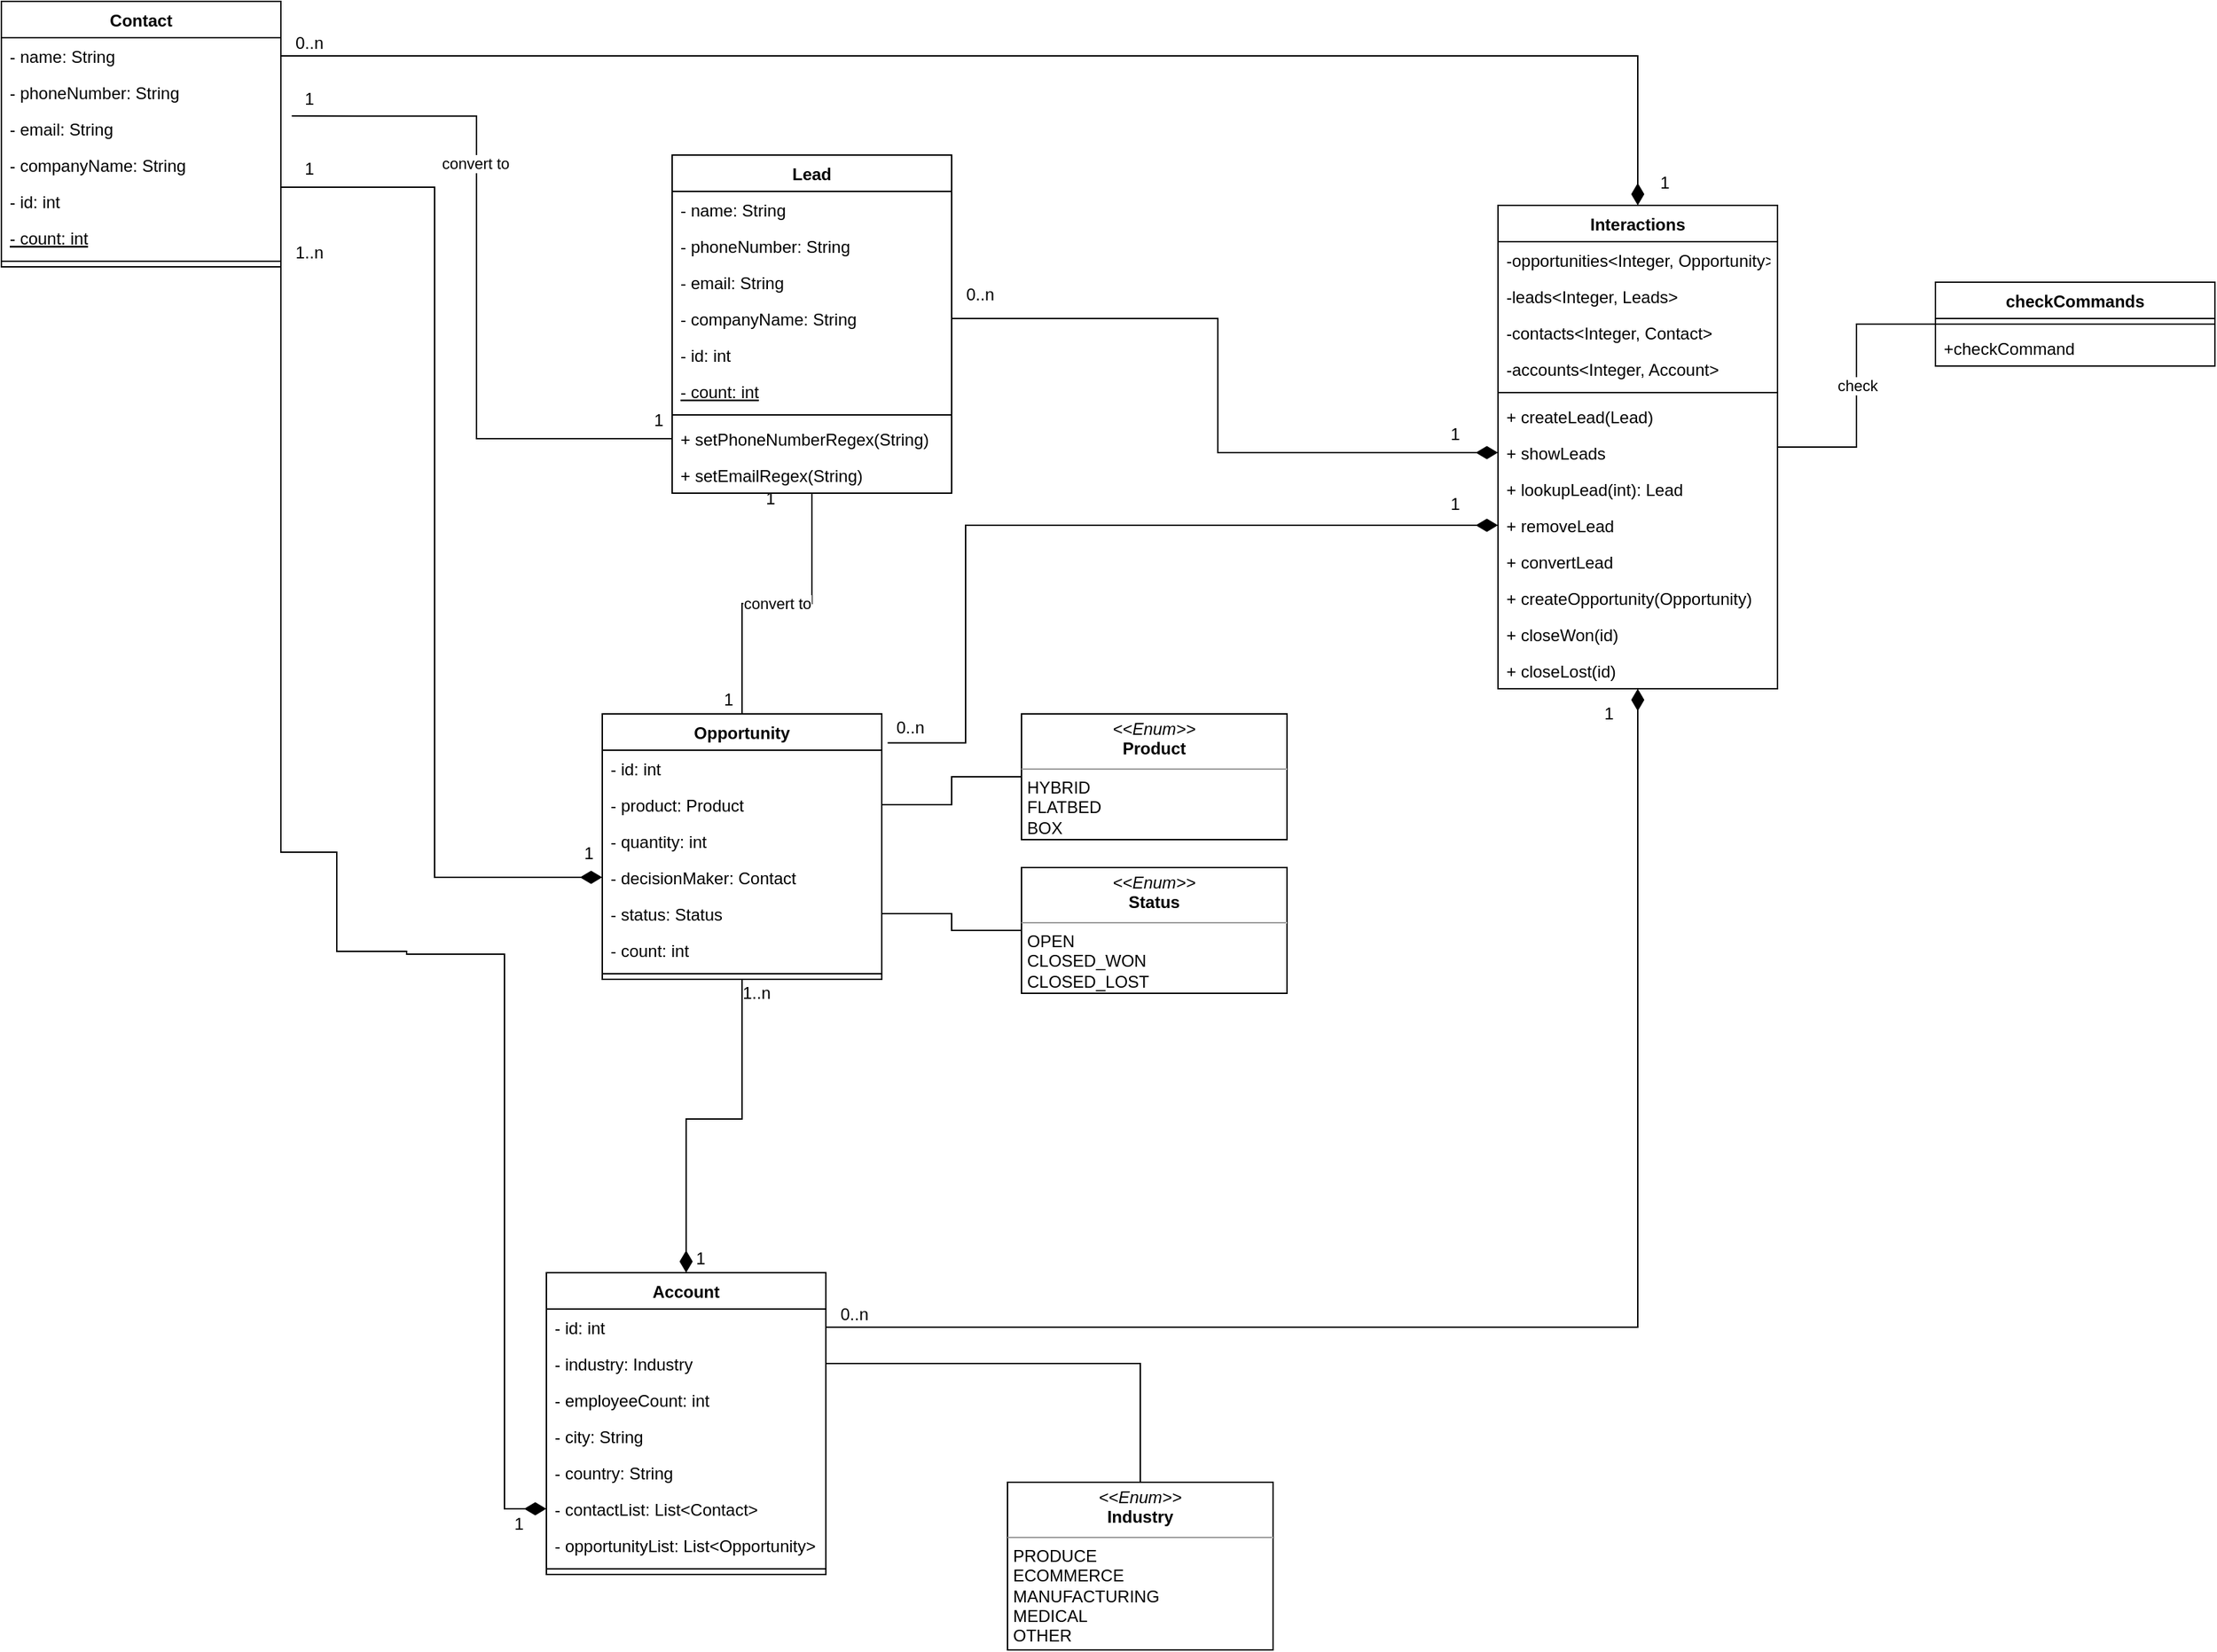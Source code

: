<mxfile version="14.9.0" type="device" pages="2"><diagram id="C5RBs43oDa-KdzZeNtuy" name="Class Diagram"><mxGraphModel dx="1497" dy="1884" grid="1" gridSize="10" guides="1" tooltips="1" connect="1" arrows="1" fold="1" page="1" pageScale="1" pageWidth="827" pageHeight="1169" math="0" shadow="0"><root><mxCell id="WIyWlLk6GJQsqaUBKTNV-0"/><mxCell id="WIyWlLk6GJQsqaUBKTNV-1" parent="WIyWlLk6GJQsqaUBKTNV-0"/><mxCell id="FZarOF-av_VS-iPP5A5U-106" style="edgeStyle=orthogonalEdgeStyle;rounded=0;orthogonalLoop=1;jettySize=auto;html=1;entryX=1.039;entryY=0.156;entryDx=0;entryDy=0;entryPerimeter=0;startArrow=none;startFill=0;endArrow=none;endFill=0;startSize=13;endSize=13;exitX=0;exitY=0.5;exitDx=0;exitDy=0;" parent="WIyWlLk6GJQsqaUBKTNV-1" source="FZarOF-av_VS-iPP5A5U-3" target="FZarOF-av_VS-iPP5A5U-95" edge="1"><mxGeometry relative="1" as="geometry"/></mxCell><mxCell id="FZarOF-av_VS-iPP5A5U-107" value="convert to" style="edgeLabel;html=1;align=center;verticalAlign=middle;resizable=0;points=[];" parent="FZarOF-av_VS-iPP5A5U-106" vertex="1" connectable="0"><mxGeometry x="0.339" y="1" relative="1" as="geometry"><mxPoint as="offset"/></mxGeometry></mxCell><mxCell id="FZarOF-av_VS-iPP5A5U-110" value="convert to" style="edgeStyle=orthogonalEdgeStyle;rounded=0;orthogonalLoop=1;jettySize=auto;html=1;startArrow=none;startFill=0;endArrow=none;endFill=0;startSize=13;endSize=13;" parent="WIyWlLk6GJQsqaUBKTNV-1" source="FZarOF-av_VS-iPP5A5U-0" target="FZarOF-av_VS-iPP5A5U-18" edge="1"><mxGeometry relative="1" as="geometry"/></mxCell><mxCell id="FZarOF-av_VS-iPP5A5U-0" value="Lead" style="swimlane;fontStyle=1;align=center;verticalAlign=top;childLayout=stackLayout;horizontal=1;startSize=26;horizontalStack=0;resizeParent=1;resizeParentMax=0;resizeLast=0;collapsible=1;marginBottom=0;" parent="WIyWlLk6GJQsqaUBKTNV-1" vertex="1"><mxGeometry x="550" y="-310" width="200" height="242" as="geometry"/></mxCell><mxCell id="FZarOF-av_VS-iPP5A5U-1" value="- name: String" style="text;strokeColor=none;fillColor=none;align=left;verticalAlign=top;spacingLeft=4;spacingRight=4;overflow=hidden;rotatable=0;points=[[0,0.5],[1,0.5]];portConstraint=eastwest;" parent="FZarOF-av_VS-iPP5A5U-0" vertex="1"><mxGeometry y="26" width="200" height="26" as="geometry"/></mxCell><mxCell id="FZarOF-av_VS-iPP5A5U-5" value="- phoneNumber: String" style="text;strokeColor=none;fillColor=none;align=left;verticalAlign=top;spacingLeft=4;spacingRight=4;overflow=hidden;rotatable=0;points=[[0,0.5],[1,0.5]];portConstraint=eastwest;" parent="FZarOF-av_VS-iPP5A5U-0" vertex="1"><mxGeometry y="52" width="200" height="26" as="geometry"/></mxCell><mxCell id="FZarOF-av_VS-iPP5A5U-6" value="- email: String" style="text;strokeColor=none;fillColor=none;align=left;verticalAlign=top;spacingLeft=4;spacingRight=4;overflow=hidden;rotatable=0;points=[[0,0.5],[1,0.5]];portConstraint=eastwest;" parent="FZarOF-av_VS-iPP5A5U-0" vertex="1"><mxGeometry y="78" width="200" height="26" as="geometry"/></mxCell><mxCell id="FZarOF-av_VS-iPP5A5U-10" value="- companyName: String" style="text;strokeColor=none;fillColor=none;align=left;verticalAlign=top;spacingLeft=4;spacingRight=4;overflow=hidden;rotatable=0;points=[[0,0.5],[1,0.5]];portConstraint=eastwest;" parent="FZarOF-av_VS-iPP5A5U-0" vertex="1"><mxGeometry y="104" width="200" height="26" as="geometry"/></mxCell><mxCell id="FZarOF-av_VS-iPP5A5U-14" value="- id: int" style="text;strokeColor=none;fillColor=none;align=left;verticalAlign=top;spacingLeft=4;spacingRight=4;overflow=hidden;rotatable=0;points=[[0,0.5],[1,0.5]];portConstraint=eastwest;" parent="FZarOF-av_VS-iPP5A5U-0" vertex="1"><mxGeometry y="130" width="200" height="26" as="geometry"/></mxCell><mxCell id="FZarOF-av_VS-iPP5A5U-16" value="- count: int" style="text;strokeColor=none;fillColor=none;align=left;verticalAlign=top;spacingLeft=4;spacingRight=4;overflow=hidden;rotatable=0;points=[[0,0.5],[1,0.5]];portConstraint=eastwest;fontStyle=4" parent="FZarOF-av_VS-iPP5A5U-0" vertex="1"><mxGeometry y="156" width="200" height="26" as="geometry"/></mxCell><mxCell id="FZarOF-av_VS-iPP5A5U-2" value="" style="line;strokeWidth=1;fillColor=none;align=left;verticalAlign=middle;spacingTop=-1;spacingLeft=3;spacingRight=3;rotatable=0;labelPosition=right;points=[];portConstraint=eastwest;" parent="FZarOF-av_VS-iPP5A5U-0" vertex="1"><mxGeometry y="182" width="200" height="8" as="geometry"/></mxCell><mxCell id="FZarOF-av_VS-iPP5A5U-3" value="+ setPhoneNumberRegex(String)" style="text;strokeColor=none;fillColor=none;align=left;verticalAlign=top;spacingLeft=4;spacingRight=4;overflow=hidden;rotatable=0;points=[[0,0.5],[1,0.5]];portConstraint=eastwest;" parent="FZarOF-av_VS-iPP5A5U-0" vertex="1"><mxGeometry y="190" width="200" height="26" as="geometry"/></mxCell><mxCell id="FZarOF-av_VS-iPP5A5U-9" value="+ setEmailRegex(String)" style="text;strokeColor=none;fillColor=none;align=left;verticalAlign=top;spacingLeft=4;spacingRight=4;overflow=hidden;rotatable=0;points=[[0,0.5],[1,0.5]];portConstraint=eastwest;" parent="FZarOF-av_VS-iPP5A5U-0" vertex="1"><mxGeometry y="216" width="200" height="26" as="geometry"/></mxCell><mxCell id="FZarOF-av_VS-iPP5A5U-71" style="edgeStyle=orthogonalEdgeStyle;rounded=0;orthogonalLoop=1;jettySize=auto;html=1;endArrow=diamondThin;endFill=1;endSize=13;startArrow=none;startFill=0;startSize=13;" parent="WIyWlLk6GJQsqaUBKTNV-1" source="FZarOF-av_VS-iPP5A5U-18" target="FZarOF-av_VS-iPP5A5U-56" edge="1"><mxGeometry relative="1" as="geometry"/></mxCell><mxCell id="FZarOF-av_VS-iPP5A5U-18" value="Opportunity" style="swimlane;fontStyle=1;align=center;verticalAlign=top;childLayout=stackLayout;horizontal=1;startSize=26;horizontalStack=0;resizeParent=1;resizeParentMax=0;resizeLast=0;collapsible=1;marginBottom=0;" parent="WIyWlLk6GJQsqaUBKTNV-1" vertex="1"><mxGeometry x="500" y="90" width="200" height="190" as="geometry"/></mxCell><mxCell id="FZarOF-av_VS-iPP5A5U-23" value="- id: int" style="text;strokeColor=none;fillColor=none;align=left;verticalAlign=top;spacingLeft=4;spacingRight=4;overflow=hidden;rotatable=0;points=[[0,0.5],[1,0.5]];portConstraint=eastwest;" parent="FZarOF-av_VS-iPP5A5U-18" vertex="1"><mxGeometry y="26" width="200" height="26" as="geometry"/></mxCell><mxCell id="FZarOF-av_VS-iPP5A5U-20" value="- product: Product" style="text;strokeColor=none;fillColor=none;align=left;verticalAlign=top;spacingLeft=4;spacingRight=4;overflow=hidden;rotatable=0;points=[[0,0.5],[1,0.5]];portConstraint=eastwest;" parent="FZarOF-av_VS-iPP5A5U-18" vertex="1"><mxGeometry y="52" width="200" height="26" as="geometry"/></mxCell><mxCell id="FZarOF-av_VS-iPP5A5U-21" value="- quantity: int" style="text;strokeColor=none;fillColor=none;align=left;verticalAlign=top;spacingLeft=4;spacingRight=4;overflow=hidden;rotatable=0;points=[[0,0.5],[1,0.5]];portConstraint=eastwest;" parent="FZarOF-av_VS-iPP5A5U-18" vertex="1"><mxGeometry y="78" width="200" height="26" as="geometry"/></mxCell><mxCell id="FZarOF-av_VS-iPP5A5U-19" value="- decisionMaker: Contact" style="text;strokeColor=none;fillColor=none;align=left;verticalAlign=top;spacingLeft=4;spacingRight=4;overflow=hidden;rotatable=0;points=[[0,0.5],[1,0.5]];portConstraint=eastwest;" parent="FZarOF-av_VS-iPP5A5U-18" vertex="1"><mxGeometry y="104" width="200" height="26" as="geometry"/></mxCell><mxCell id="FZarOF-av_VS-iPP5A5U-22" value="- status: Status" style="text;strokeColor=none;fillColor=none;align=left;verticalAlign=top;spacingLeft=4;spacingRight=4;overflow=hidden;rotatable=0;points=[[0,0.5],[1,0.5]];portConstraint=eastwest;" parent="FZarOF-av_VS-iPP5A5U-18" vertex="1"><mxGeometry y="130" width="200" height="26" as="geometry"/></mxCell><mxCell id="FZarOF-av_VS-iPP5A5U-24" value="- count: int" style="text;strokeColor=none;fillColor=none;align=left;verticalAlign=top;spacingLeft=4;spacingRight=4;overflow=hidden;rotatable=0;points=[[0,0.5],[1,0.5]];portConstraint=eastwest;" parent="FZarOF-av_VS-iPP5A5U-18" vertex="1"><mxGeometry y="156" width="200" height="26" as="geometry"/></mxCell><mxCell id="FZarOF-av_VS-iPP5A5U-25" value="" style="line;strokeWidth=1;fillColor=none;align=left;verticalAlign=middle;spacingTop=-1;spacingLeft=3;spacingRight=3;rotatable=0;labelPosition=right;points=[];portConstraint=eastwest;" parent="FZarOF-av_VS-iPP5A5U-18" vertex="1"><mxGeometry y="182" width="200" height="8" as="geometry"/></mxCell><mxCell id="FZarOF-av_VS-iPP5A5U-43" style="edgeStyle=orthogonalEdgeStyle;rounded=0;orthogonalLoop=1;jettySize=auto;html=1;exitX=0;exitY=0.5;exitDx=0;exitDy=0;endArrow=none;endFill=0;" parent="WIyWlLk6GJQsqaUBKTNV-1" source="FZarOF-av_VS-iPP5A5U-42" target="FZarOF-av_VS-iPP5A5U-20" edge="1"><mxGeometry relative="1" as="geometry"/></mxCell><mxCell id="FZarOF-av_VS-iPP5A5U-42" value="&lt;p style=&quot;margin: 0px ; margin-top: 4px ; text-align: center&quot;&gt;&lt;i&gt;&amp;lt;&amp;lt;Enum&amp;gt;&amp;gt;&lt;/i&gt;&lt;br&gt;&lt;b&gt;Product&lt;/b&gt;&lt;/p&gt;&lt;hr size=&quot;1&quot;&gt;&lt;p style=&quot;margin: 0px ; margin-left: 4px&quot;&gt;HYBRID&lt;/p&gt;&lt;p style=&quot;margin: 0px ; margin-left: 4px&quot;&gt;FLATBED&lt;/p&gt;&lt;p style=&quot;margin: 0px ; margin-left: 4px&quot;&gt;BOX&lt;/p&gt;&lt;p style=&quot;margin: 0px ; margin-left: 4px&quot;&gt;&lt;br&gt;&lt;/p&gt;" style="verticalAlign=top;align=left;overflow=fill;fontSize=12;fontFamily=Helvetica;html=1;" parent="WIyWlLk6GJQsqaUBKTNV-1" vertex="1"><mxGeometry x="800" y="90" width="190" height="90" as="geometry"/></mxCell><mxCell id="FZarOF-av_VS-iPP5A5U-45" style="edgeStyle=orthogonalEdgeStyle;rounded=0;orthogonalLoop=1;jettySize=auto;html=1;endArrow=none;endFill=0;" parent="WIyWlLk6GJQsqaUBKTNV-1" source="FZarOF-av_VS-iPP5A5U-44" target="FZarOF-av_VS-iPP5A5U-22" edge="1"><mxGeometry relative="1" as="geometry"/></mxCell><mxCell id="FZarOF-av_VS-iPP5A5U-44" value="&lt;p style=&quot;margin: 0px ; margin-top: 4px ; text-align: center&quot;&gt;&lt;i&gt;&amp;lt;&amp;lt;Enum&amp;gt;&amp;gt;&lt;/i&gt;&lt;br&gt;&lt;b&gt;Status&lt;/b&gt;&lt;/p&gt;&lt;hr size=&quot;1&quot;&gt;&lt;p style=&quot;margin: 0px ; margin-left: 4px&quot;&gt;OPEN&lt;/p&gt;&lt;p style=&quot;margin: 0px ; margin-left: 4px&quot;&gt;CLOSED_WON&lt;/p&gt;&lt;p style=&quot;margin: 0px ; margin-left: 4px&quot;&gt;CLOSED_LOST&lt;/p&gt;&lt;p style=&quot;margin: 0px ; margin-left: 4px&quot;&gt;&lt;br&gt;&lt;/p&gt;" style="verticalAlign=top;align=left;overflow=fill;fontSize=12;fontFamily=Helvetica;html=1;" parent="WIyWlLk6GJQsqaUBKTNV-1" vertex="1"><mxGeometry x="800" y="200" width="190" height="90" as="geometry"/></mxCell><mxCell id="FZarOF-av_VS-iPP5A5U-56" value="Account" style="swimlane;fontStyle=1;align=center;verticalAlign=top;childLayout=stackLayout;horizontal=1;startSize=26;horizontalStack=0;resizeParent=1;resizeParentMax=0;resizeLast=0;collapsible=1;marginBottom=0;" parent="WIyWlLk6GJQsqaUBKTNV-1" vertex="1"><mxGeometry x="460" y="490" width="200" height="216" as="geometry"/></mxCell><mxCell id="FZarOF-av_VS-iPP5A5U-57" value="- id: int" style="text;strokeColor=none;fillColor=none;align=left;verticalAlign=top;spacingLeft=4;spacingRight=4;overflow=hidden;rotatable=0;points=[[0,0.5],[1,0.5]];portConstraint=eastwest;" parent="FZarOF-av_VS-iPP5A5U-56" vertex="1"><mxGeometry y="26" width="200" height="26" as="geometry"/></mxCell><mxCell id="FZarOF-av_VS-iPP5A5U-58" value="- industry: Industry" style="text;strokeColor=none;fillColor=none;align=left;verticalAlign=top;spacingLeft=4;spacingRight=4;overflow=hidden;rotatable=0;points=[[0,0.5],[1,0.5]];portConstraint=eastwest;" parent="FZarOF-av_VS-iPP5A5U-56" vertex="1"><mxGeometry y="52" width="200" height="26" as="geometry"/></mxCell><mxCell id="FZarOF-av_VS-iPP5A5U-59" value="- employeeCount: int" style="text;strokeColor=none;fillColor=none;align=left;verticalAlign=top;spacingLeft=4;spacingRight=4;overflow=hidden;rotatable=0;points=[[0,0.5],[1,0.5]];portConstraint=eastwest;" parent="FZarOF-av_VS-iPP5A5U-56" vertex="1"><mxGeometry y="78" width="200" height="26" as="geometry"/></mxCell><mxCell id="FZarOF-av_VS-iPP5A5U-60" value="- city: String" style="text;strokeColor=none;fillColor=none;align=left;verticalAlign=top;spacingLeft=4;spacingRight=4;overflow=hidden;rotatable=0;points=[[0,0.5],[1,0.5]];portConstraint=eastwest;" parent="FZarOF-av_VS-iPP5A5U-56" vertex="1"><mxGeometry y="104" width="200" height="26" as="geometry"/></mxCell><mxCell id="FZarOF-av_VS-iPP5A5U-61" value="- country: String" style="text;strokeColor=none;fillColor=none;align=left;verticalAlign=top;spacingLeft=4;spacingRight=4;overflow=hidden;rotatable=0;points=[[0,0.5],[1,0.5]];portConstraint=eastwest;" parent="FZarOF-av_VS-iPP5A5U-56" vertex="1"><mxGeometry y="130" width="200" height="26" as="geometry"/></mxCell><mxCell id="FZarOF-av_VS-iPP5A5U-62" value="- contactList: List&lt;Contact&gt;" style="text;strokeColor=none;fillColor=none;align=left;verticalAlign=top;spacingLeft=4;spacingRight=4;overflow=hidden;rotatable=0;points=[[0,0.5],[1,0.5]];portConstraint=eastwest;" parent="FZarOF-av_VS-iPP5A5U-56" vertex="1"><mxGeometry y="156" width="200" height="26" as="geometry"/></mxCell><mxCell id="FZarOF-av_VS-iPP5A5U-68" value="- opportunityList: List&lt;Opportunity&gt;" style="text;strokeColor=none;fillColor=none;align=left;verticalAlign=top;spacingLeft=4;spacingRight=4;overflow=hidden;rotatable=0;points=[[0,0.5],[1,0.5]];portConstraint=eastwest;" parent="FZarOF-av_VS-iPP5A5U-56" vertex="1"><mxGeometry y="182" width="200" height="26" as="geometry"/></mxCell><mxCell id="FZarOF-av_VS-iPP5A5U-63" value="" style="line;strokeWidth=1;fillColor=none;align=left;verticalAlign=middle;spacingTop=-1;spacingLeft=3;spacingRight=3;rotatable=0;labelPosition=right;points=[];portConstraint=eastwest;" parent="FZarOF-av_VS-iPP5A5U-56" vertex="1"><mxGeometry y="208" width="200" height="8" as="geometry"/></mxCell><mxCell id="FZarOF-av_VS-iPP5A5U-67" style="edgeStyle=orthogonalEdgeStyle;rounded=0;orthogonalLoop=1;jettySize=auto;html=1;endArrow=none;endFill=0;" parent="WIyWlLk6GJQsqaUBKTNV-1" source="FZarOF-av_VS-iPP5A5U-66" target="FZarOF-av_VS-iPP5A5U-58" edge="1"><mxGeometry relative="1" as="geometry"/></mxCell><mxCell id="FZarOF-av_VS-iPP5A5U-66" value="&lt;p style=&quot;margin: 0px ; margin-top: 4px ; text-align: center&quot;&gt;&lt;i&gt;&amp;lt;&amp;lt;Enum&amp;gt;&amp;gt;&lt;/i&gt;&lt;br&gt;&lt;b&gt;Industry&lt;/b&gt;&lt;/p&gt;&lt;hr size=&quot;1&quot;&gt;&lt;p style=&quot;margin: 0px ; margin-left: 4px&quot;&gt;PRODUCE&lt;/p&gt;&lt;p style=&quot;margin: 0px ; margin-left: 4px&quot;&gt;ECOMMERCE&lt;/p&gt;&lt;p style=&quot;margin: 0px ; margin-left: 4px&quot;&gt;MANUFACTURING&lt;/p&gt;&lt;p style=&quot;margin: 0px ; margin-left: 4px&quot;&gt;MEDICAL&lt;/p&gt;&lt;p style=&quot;margin: 0px ; margin-left: 4px&quot;&gt;OTHER&lt;/p&gt;&lt;p style=&quot;margin: 0px ; margin-left: 4px&quot;&gt;&lt;br&gt;&lt;/p&gt;" style="verticalAlign=top;align=left;overflow=fill;fontSize=12;fontFamily=Helvetica;html=1;" parent="WIyWlLk6GJQsqaUBKTNV-1" vertex="1"><mxGeometry x="790" y="640" width="190" height="120" as="geometry"/></mxCell><mxCell id="FZarOF-av_VS-iPP5A5U-72" value="1..n" style="text;html=1;align=center;verticalAlign=middle;resizable=0;points=[];autosize=1;strokeColor=none;" parent="WIyWlLk6GJQsqaUBKTNV-1" vertex="1"><mxGeometry x="590" y="280" width="40" height="20" as="geometry"/></mxCell><mxCell id="FZarOF-av_VS-iPP5A5U-73" value="1" style="text;html=1;align=center;verticalAlign=middle;resizable=0;points=[];autosize=1;strokeColor=none;" parent="WIyWlLk6GJQsqaUBKTNV-1" vertex="1"><mxGeometry x="560" y="470" width="20" height="20" as="geometry"/></mxCell><mxCell id="FZarOF-av_VS-iPP5A5U-77" style="edgeStyle=orthogonalEdgeStyle;rounded=0;orthogonalLoop=1;jettySize=auto;html=1;entryX=1;entryY=0.115;entryDx=0;entryDy=0;entryPerimeter=0;startArrow=diamondThin;startFill=1;endArrow=none;endFill=0;startSize=13;endSize=13;" parent="WIyWlLk6GJQsqaUBKTNV-1" source="FZarOF-av_VS-iPP5A5U-19" target="FZarOF-av_VS-iPP5A5U-97" edge="1"><mxGeometry relative="1" as="geometry"><mxPoint x="342" y="-23.008" as="targetPoint"/></mxGeometry></mxCell><mxCell id="FZarOF-av_VS-iPP5A5U-78" value="1" style="text;html=1;align=center;verticalAlign=middle;resizable=0;points=[];autosize=1;strokeColor=none;" parent="WIyWlLk6GJQsqaUBKTNV-1" vertex="1"><mxGeometry x="280" y="-310" width="20" height="20" as="geometry"/></mxCell><mxCell id="FZarOF-av_VS-iPP5A5U-79" value="1" style="text;html=1;align=center;verticalAlign=middle;resizable=0;points=[];autosize=1;strokeColor=none;" parent="WIyWlLk6GJQsqaUBKTNV-1" vertex="1"><mxGeometry x="480" y="180" width="20" height="20" as="geometry"/></mxCell><mxCell id="FZarOF-av_VS-iPP5A5U-80" style="edgeStyle=orthogonalEdgeStyle;rounded=0;orthogonalLoop=1;jettySize=auto;html=1;entryX=1;entryY=0.5;entryDx=0;entryDy=0;startArrow=diamondThin;startFill=1;endArrow=none;endFill=0;startSize=13;endSize=13;" parent="WIyWlLk6GJQsqaUBKTNV-1" source="FZarOF-av_VS-iPP5A5U-62" target="FZarOF-av_VS-iPP5A5U-98" edge="1"><mxGeometry relative="1" as="geometry"><mxPoint x="340" y="11" as="targetPoint"/><Array as="points"><mxPoint x="430" y="659"/><mxPoint x="430" y="262"/><mxPoint x="360" y="262"/><mxPoint x="360" y="260"/><mxPoint x="310" y="260"/><mxPoint x="310" y="189"/></Array></mxGeometry></mxCell><mxCell id="FZarOF-av_VS-iPP5A5U-81" value="1..n" style="text;html=1;align=center;verticalAlign=middle;resizable=0;points=[];autosize=1;strokeColor=none;" parent="WIyWlLk6GJQsqaUBKTNV-1" vertex="1"><mxGeometry x="270" y="-250" width="40" height="20" as="geometry"/></mxCell><mxCell id="FZarOF-av_VS-iPP5A5U-82" value="1" style="text;html=1;align=center;verticalAlign=middle;resizable=0;points=[];autosize=1;strokeColor=none;" parent="WIyWlLk6GJQsqaUBKTNV-1" vertex="1"><mxGeometry x="430" y="660" width="20" height="20" as="geometry"/></mxCell><mxCell id="FZarOF-av_VS-iPP5A5U-85" value="1" style="text;html=1;align=center;verticalAlign=middle;resizable=0;points=[];autosize=1;strokeColor=none;" parent="WIyWlLk6GJQsqaUBKTNV-1" vertex="1"><mxGeometry x="610" y="-74" width="20" height="20" as="geometry"/></mxCell><mxCell id="FZarOF-av_VS-iPP5A5U-86" value="1" style="text;html=1;align=center;verticalAlign=middle;resizable=0;points=[];autosize=1;strokeColor=none;" parent="WIyWlLk6GJQsqaUBKTNV-1" vertex="1"><mxGeometry x="580" y="70" width="20" height="20" as="geometry"/></mxCell><mxCell id="FZarOF-av_VS-iPP5A5U-92" value="Contact" style="swimlane;fontStyle=1;align=center;verticalAlign=top;childLayout=stackLayout;horizontal=1;startSize=26;horizontalStack=0;resizeParent=1;resizeParentMax=0;resizeLast=0;collapsible=1;marginBottom=0;" parent="WIyWlLk6GJQsqaUBKTNV-1" vertex="1"><mxGeometry x="70" y="-420" width="200" height="190" as="geometry"/></mxCell><mxCell id="FZarOF-av_VS-iPP5A5U-93" value="- name: String" style="text;strokeColor=none;fillColor=none;align=left;verticalAlign=top;spacingLeft=4;spacingRight=4;overflow=hidden;rotatable=0;points=[[0,0.5],[1,0.5]];portConstraint=eastwest;" parent="FZarOF-av_VS-iPP5A5U-92" vertex="1"><mxGeometry y="26" width="200" height="26" as="geometry"/></mxCell><mxCell id="FZarOF-av_VS-iPP5A5U-94" value="- phoneNumber: String" style="text;strokeColor=none;fillColor=none;align=left;verticalAlign=top;spacingLeft=4;spacingRight=4;overflow=hidden;rotatable=0;points=[[0,0.5],[1,0.5]];portConstraint=eastwest;" parent="FZarOF-av_VS-iPP5A5U-92" vertex="1"><mxGeometry y="52" width="200" height="26" as="geometry"/></mxCell><mxCell id="FZarOF-av_VS-iPP5A5U-95" value="- email: String" style="text;strokeColor=none;fillColor=none;align=left;verticalAlign=top;spacingLeft=4;spacingRight=4;overflow=hidden;rotatable=0;points=[[0,0.5],[1,0.5]];portConstraint=eastwest;" parent="FZarOF-av_VS-iPP5A5U-92" vertex="1"><mxGeometry y="78" width="200" height="26" as="geometry"/></mxCell><mxCell id="FZarOF-av_VS-iPP5A5U-96" value="- companyName: String" style="text;strokeColor=none;fillColor=none;align=left;verticalAlign=top;spacingLeft=4;spacingRight=4;overflow=hidden;rotatable=0;points=[[0,0.5],[1,0.5]];portConstraint=eastwest;" parent="FZarOF-av_VS-iPP5A5U-92" vertex="1"><mxGeometry y="104" width="200" height="26" as="geometry"/></mxCell><mxCell id="FZarOF-av_VS-iPP5A5U-97" value="- id: int" style="text;strokeColor=none;fillColor=none;align=left;verticalAlign=top;spacingLeft=4;spacingRight=4;overflow=hidden;rotatable=0;points=[[0,0.5],[1,0.5]];portConstraint=eastwest;" parent="FZarOF-av_VS-iPP5A5U-92" vertex="1"><mxGeometry y="130" width="200" height="26" as="geometry"/></mxCell><mxCell id="FZarOF-av_VS-iPP5A5U-98" value="- count: int" style="text;strokeColor=none;fillColor=none;align=left;verticalAlign=top;spacingLeft=4;spacingRight=4;overflow=hidden;rotatable=0;points=[[0,0.5],[1,0.5]];portConstraint=eastwest;fontStyle=4" parent="FZarOF-av_VS-iPP5A5U-92" vertex="1"><mxGeometry y="156" width="200" height="26" as="geometry"/></mxCell><mxCell id="FZarOF-av_VS-iPP5A5U-99" value="" style="line;strokeWidth=1;fillColor=none;align=left;verticalAlign=middle;spacingTop=-1;spacingLeft=3;spacingRight=3;rotatable=0;labelPosition=right;points=[];portConstraint=eastwest;" parent="FZarOF-av_VS-iPP5A5U-92" vertex="1"><mxGeometry y="182" width="200" height="8" as="geometry"/></mxCell><mxCell id="FZarOF-av_VS-iPP5A5U-108" value="1" style="text;html=1;align=center;verticalAlign=middle;resizable=0;points=[];autosize=1;strokeColor=none;" parent="WIyWlLk6GJQsqaUBKTNV-1" vertex="1"><mxGeometry x="280" y="-360" width="20" height="20" as="geometry"/></mxCell><mxCell id="FZarOF-av_VS-iPP5A5U-109" value="1" style="text;html=1;align=center;verticalAlign=middle;resizable=0;points=[];autosize=1;strokeColor=none;" parent="WIyWlLk6GJQsqaUBKTNV-1" vertex="1"><mxGeometry x="530" y="-130" width="20" height="20" as="geometry"/></mxCell><mxCell id="QcJ0ns2ypIvxWVQlEmGG-14" style="edgeStyle=orthogonalEdgeStyle;rounded=0;orthogonalLoop=1;jettySize=auto;html=1;entryX=0;entryY=0.5;entryDx=0;entryDy=0;startArrow=none;startFill=0;endArrow=diamondThin;endFill=1;startSize=13;endSize=13;" parent="WIyWlLk6GJQsqaUBKTNV-1" source="FZarOF-av_VS-iPP5A5U-10" target="SULK2RVY8MxrmB3E6qc1-4" edge="1"><mxGeometry relative="1" as="geometry"/></mxCell><mxCell id="QcJ0ns2ypIvxWVQlEmGG-16" value="1" style="text;html=1;align=center;verticalAlign=middle;resizable=0;points=[];autosize=1;strokeColor=none;" parent="WIyWlLk6GJQsqaUBKTNV-1" vertex="1"><mxGeometry x="1100" y="-120" width="20" height="20" as="geometry"/></mxCell><mxCell id="QcJ0ns2ypIvxWVQlEmGG-17" value="0..n" style="text;html=1;align=center;verticalAlign=middle;resizable=0;points=[];autosize=1;strokeColor=none;" parent="WIyWlLk6GJQsqaUBKTNV-1" vertex="1"><mxGeometry x="750" y="-220" width="40" height="20" as="geometry"/></mxCell><mxCell id="vLepuSdxOkqFCZ38MBz1-7" style="edgeStyle=orthogonalEdgeStyle;rounded=0;orthogonalLoop=1;jettySize=auto;html=1;entryX=0;entryY=0.5;entryDx=0;entryDy=0;startArrow=none;startFill=0;endArrow=diamondThin;endFill=1;startSize=13;endSize=13;exitX=1.021;exitY=-0.204;exitDx=0;exitDy=0;exitPerimeter=0;" parent="WIyWlLk6GJQsqaUBKTNV-1" source="FZarOF-av_VS-iPP5A5U-23" target="SULK2RVY8MxrmB3E6qc1-6" edge="1"><mxGeometry relative="1" as="geometry"><mxPoint x="740" y="-293" as="sourcePoint"/><mxPoint x="910" y="-357" as="targetPoint"/><Array as="points"><mxPoint x="760" y="111"/><mxPoint x="760" y="-45"/></Array></mxGeometry></mxCell><mxCell id="vLepuSdxOkqFCZ38MBz1-8" value="1" style="text;html=1;align=center;verticalAlign=middle;resizable=0;points=[];autosize=1;strokeColor=none;" parent="WIyWlLk6GJQsqaUBKTNV-1" vertex="1"><mxGeometry x="1100" y="-70" width="20" height="20" as="geometry"/></mxCell><mxCell id="vLepuSdxOkqFCZ38MBz1-9" value="0..n" style="text;html=1;align=center;verticalAlign=middle;resizable=0;points=[];autosize=1;strokeColor=none;" parent="WIyWlLk6GJQsqaUBKTNV-1" vertex="1"><mxGeometry x="700" y="90" width="40" height="20" as="geometry"/></mxCell><mxCell id="SULK2RVY8MxrmB3E6qc1-0" value="Interactions" style="swimlane;fontStyle=1;align=center;verticalAlign=top;childLayout=stackLayout;horizontal=1;startSize=26;horizontalStack=0;resizeParent=1;resizeParentMax=0;resizeLast=0;collapsible=1;marginBottom=0;" vertex="1" parent="WIyWlLk6GJQsqaUBKTNV-1"><mxGeometry x="1141" y="-274" width="200" height="346" as="geometry"/></mxCell><mxCell id="SULK2RVY8MxrmB3E6qc1-1" value="-opportunities&lt;Integer, Opportunity&gt;" style="text;strokeColor=none;fillColor=none;align=left;verticalAlign=top;spacingLeft=4;spacingRight=4;overflow=hidden;rotatable=0;points=[[0,0.5],[1,0.5]];portConstraint=eastwest;" vertex="1" parent="SULK2RVY8MxrmB3E6qc1-0"><mxGeometry y="26" width="200" height="26" as="geometry"/></mxCell><mxCell id="SULK2RVY8MxrmB3E6qc1-11" value="-leads&lt;Integer, Leads&gt;" style="text;strokeColor=none;fillColor=none;align=left;verticalAlign=top;spacingLeft=4;spacingRight=4;overflow=hidden;rotatable=0;points=[[0,0.5],[1,0.5]];portConstraint=eastwest;" vertex="1" parent="SULK2RVY8MxrmB3E6qc1-0"><mxGeometry y="52" width="200" height="26" as="geometry"/></mxCell><mxCell id="SULK2RVY8MxrmB3E6qc1-12" value="-contacts&lt;Integer, Contact&gt;" style="text;strokeColor=none;fillColor=none;align=left;verticalAlign=top;spacingLeft=4;spacingRight=4;overflow=hidden;rotatable=0;points=[[0,0.5],[1,0.5]];portConstraint=eastwest;" vertex="1" parent="SULK2RVY8MxrmB3E6qc1-0"><mxGeometry y="78" width="200" height="26" as="geometry"/></mxCell><mxCell id="SULK2RVY8MxrmB3E6qc1-14" value="-accounts&lt;Integer, Account&gt;" style="text;strokeColor=none;fillColor=none;align=left;verticalAlign=top;spacingLeft=4;spacingRight=4;overflow=hidden;rotatable=0;points=[[0,0.5],[1,0.5]];portConstraint=eastwest;" vertex="1" parent="SULK2RVY8MxrmB3E6qc1-0"><mxGeometry y="104" width="200" height="26" as="geometry"/></mxCell><mxCell id="SULK2RVY8MxrmB3E6qc1-2" value="" style="line;strokeWidth=1;fillColor=none;align=left;verticalAlign=middle;spacingTop=-1;spacingLeft=3;spacingRight=3;rotatable=0;labelPosition=right;points=[];portConstraint=eastwest;" vertex="1" parent="SULK2RVY8MxrmB3E6qc1-0"><mxGeometry y="130" width="200" height="8" as="geometry"/></mxCell><mxCell id="SULK2RVY8MxrmB3E6qc1-3" value="+ createLead(Lead)" style="text;strokeColor=none;fillColor=none;align=left;verticalAlign=top;spacingLeft=4;spacingRight=4;overflow=hidden;rotatable=0;points=[[0,0.5],[1,0.5]];portConstraint=eastwest;" vertex="1" parent="SULK2RVY8MxrmB3E6qc1-0"><mxGeometry y="138" width="200" height="26" as="geometry"/></mxCell><mxCell id="SULK2RVY8MxrmB3E6qc1-4" value="+ showLeads" style="text;strokeColor=none;fillColor=none;align=left;verticalAlign=top;spacingLeft=4;spacingRight=4;overflow=hidden;rotatable=0;points=[[0,0.5],[1,0.5]];portConstraint=eastwest;" vertex="1" parent="SULK2RVY8MxrmB3E6qc1-0"><mxGeometry y="164" width="200" height="26" as="geometry"/></mxCell><mxCell id="SULK2RVY8MxrmB3E6qc1-5" value="+ lookupLead(int): Lead" style="text;strokeColor=none;fillColor=none;align=left;verticalAlign=top;spacingLeft=4;spacingRight=4;overflow=hidden;rotatable=0;points=[[0,0.5],[1,0.5]];portConstraint=eastwest;" vertex="1" parent="SULK2RVY8MxrmB3E6qc1-0"><mxGeometry y="190" width="200" height="26" as="geometry"/></mxCell><mxCell id="SULK2RVY8MxrmB3E6qc1-6" value="+ removeLead" style="text;strokeColor=none;fillColor=none;align=left;verticalAlign=top;spacingLeft=4;spacingRight=4;overflow=hidden;rotatable=0;points=[[0,0.5],[1,0.5]];portConstraint=eastwest;" vertex="1" parent="SULK2RVY8MxrmB3E6qc1-0"><mxGeometry y="216" width="200" height="26" as="geometry"/></mxCell><mxCell id="SULK2RVY8MxrmB3E6qc1-7" value="+ convertLead" style="text;strokeColor=none;fillColor=none;align=left;verticalAlign=top;spacingLeft=4;spacingRight=4;overflow=hidden;rotatable=0;points=[[0,0.5],[1,0.5]];portConstraint=eastwest;" vertex="1" parent="SULK2RVY8MxrmB3E6qc1-0"><mxGeometry y="242" width="200" height="26" as="geometry"/></mxCell><mxCell id="vLepuSdxOkqFCZ38MBz1-11" value="+ createOpportunity(Opportunity)" style="text;strokeColor=none;fillColor=none;align=left;verticalAlign=top;spacingLeft=4;spacingRight=4;overflow=hidden;rotatable=0;points=[[0,0.5],[1,0.5]];portConstraint=eastwest;" parent="SULK2RVY8MxrmB3E6qc1-0" vertex="1"><mxGeometry y="268" width="200" height="26" as="geometry"/></mxCell><mxCell id="vLepuSdxOkqFCZ38MBz1-4" value="+ closeWon(id)" style="text;strokeColor=none;fillColor=none;align=left;verticalAlign=top;spacingLeft=4;spacingRight=4;overflow=hidden;rotatable=0;points=[[0,0.5],[1,0.5]];portConstraint=eastwest;" parent="SULK2RVY8MxrmB3E6qc1-0" vertex="1"><mxGeometry y="294" width="200" height="26" as="geometry"/></mxCell><mxCell id="vLepuSdxOkqFCZ38MBz1-3" value="+ closeLost(id)" style="text;strokeColor=none;fillColor=none;align=left;verticalAlign=top;spacingLeft=4;spacingRight=4;overflow=hidden;rotatable=0;points=[[0,0.5],[1,0.5]];portConstraint=eastwest;" parent="SULK2RVY8MxrmB3E6qc1-0" vertex="1"><mxGeometry y="320" width="200" height="26" as="geometry"/></mxCell><mxCell id="SULK2RVY8MxrmB3E6qc1-15" style="edgeStyle=orthogonalEdgeStyle;rounded=0;orthogonalLoop=1;jettySize=auto;html=1;endArrow=diamondThin;endFill=1;startSize=13;endSize=13;" edge="1" parent="WIyWlLk6GJQsqaUBKTNV-1" source="FZarOF-av_VS-iPP5A5U-93" target="SULK2RVY8MxrmB3E6qc1-0"><mxGeometry relative="1" as="geometry"/></mxCell><mxCell id="SULK2RVY8MxrmB3E6qc1-16" value="0..n" style="text;html=1;align=center;verticalAlign=middle;resizable=0;points=[];autosize=1;strokeColor=none;" vertex="1" parent="WIyWlLk6GJQsqaUBKTNV-1"><mxGeometry x="270" y="-400" width="40" height="20" as="geometry"/></mxCell><mxCell id="SULK2RVY8MxrmB3E6qc1-17" value="1" style="text;html=1;align=center;verticalAlign=middle;resizable=0;points=[];autosize=1;strokeColor=none;" vertex="1" parent="WIyWlLk6GJQsqaUBKTNV-1"><mxGeometry x="1250" y="-300" width="20" height="20" as="geometry"/></mxCell><mxCell id="SULK2RVY8MxrmB3E6qc1-20" style="edgeStyle=orthogonalEdgeStyle;rounded=0;orthogonalLoop=1;jettySize=auto;html=1;endArrow=diamondThin;endFill=1;startSize=13;endSize=13;" edge="1" parent="WIyWlLk6GJQsqaUBKTNV-1" source="FZarOF-av_VS-iPP5A5U-57" target="SULK2RVY8MxrmB3E6qc1-0"><mxGeometry relative="1" as="geometry"/></mxCell><mxCell id="SULK2RVY8MxrmB3E6qc1-21" value="0..n" style="text;html=1;align=center;verticalAlign=middle;resizable=0;points=[];autosize=1;strokeColor=none;" vertex="1" parent="WIyWlLk6GJQsqaUBKTNV-1"><mxGeometry x="660" y="510" width="40" height="20" as="geometry"/></mxCell><mxCell id="SULK2RVY8MxrmB3E6qc1-22" value="1" style="text;html=1;align=center;verticalAlign=middle;resizable=0;points=[];autosize=1;strokeColor=none;" vertex="1" parent="WIyWlLk6GJQsqaUBKTNV-1"><mxGeometry x="1210" y="80" width="20" height="20" as="geometry"/></mxCell><mxCell id="SULK2RVY8MxrmB3E6qc1-37" value="check" style="edgeStyle=orthogonalEdgeStyle;rounded=0;orthogonalLoop=1;jettySize=auto;html=1;endArrow=none;endFill=0;startSize=13;endSize=13;" edge="1" parent="WIyWlLk6GJQsqaUBKTNV-1" source="SULK2RVY8MxrmB3E6qc1-23" target="SULK2RVY8MxrmB3E6qc1-0"><mxGeometry relative="1" as="geometry"/></mxCell><mxCell id="SULK2RVY8MxrmB3E6qc1-23" value="checkCommands" style="swimlane;fontStyle=1;align=center;verticalAlign=top;childLayout=stackLayout;horizontal=1;startSize=26;horizontalStack=0;resizeParent=1;resizeParentMax=0;resizeLast=0;collapsible=1;marginBottom=0;" vertex="1" parent="WIyWlLk6GJQsqaUBKTNV-1"><mxGeometry x="1454" y="-219" width="200" height="60" as="geometry"/></mxCell><mxCell id="SULK2RVY8MxrmB3E6qc1-28" value="" style="line;strokeWidth=1;fillColor=none;align=left;verticalAlign=middle;spacingTop=-1;spacingLeft=3;spacingRight=3;rotatable=0;labelPosition=right;points=[];portConstraint=eastwest;" vertex="1" parent="SULK2RVY8MxrmB3E6qc1-23"><mxGeometry y="26" width="200" height="8" as="geometry"/></mxCell><mxCell id="SULK2RVY8MxrmB3E6qc1-29" value="+checkCommand" style="text;strokeColor=none;fillColor=none;align=left;verticalAlign=top;spacingLeft=4;spacingRight=4;overflow=hidden;rotatable=0;points=[[0,0.5],[1,0.5]];portConstraint=eastwest;" vertex="1" parent="SULK2RVY8MxrmB3E6qc1-23"><mxGeometry y="34" width="200" height="26" as="geometry"/></mxCell></root></mxGraphModel></diagram><diagram id="yW5if117hoKU37OBAkBm" name="User case Diagram"><mxGraphModel dx="898" dy="429" grid="1" gridSize="10" guides="1" tooltips="1" connect="1" arrows="1" fold="1" page="1" pageScale="1" pageWidth="827" pageHeight="1169" math="0" shadow="0"><root><mxCell id="uRNhsdXK-Wd6ippn_ot7-0"/><mxCell id="uRNhsdXK-Wd6ippn_ot7-1" parent="uRNhsdXK-Wd6ippn_ot7-0"/><mxCell id="mYKgYYAESlqGGbwBlFa0-0" style="edgeStyle=none;rounded=0;orthogonalLoop=1;jettySize=auto;html=1;entryX=0;entryY=0.5;entryDx=0;entryDy=0;startArrow=none;startFill=0;endArrow=classic;endFill=1;startSize=13;endSize=6;" parent="uRNhsdXK-Wd6ippn_ot7-1" source="uRNhsdXK-Wd6ippn_ot7-2" target="uRNhsdXK-Wd6ippn_ot7-3" edge="1"><mxGeometry relative="1" as="geometry"/></mxCell><mxCell id="mYKgYYAESlqGGbwBlFa0-1" style="edgeStyle=none;rounded=0;orthogonalLoop=1;jettySize=auto;html=1;entryX=0;entryY=0.5;entryDx=0;entryDy=0;startArrow=none;startFill=0;endArrow=classic;endFill=1;startSize=13;endSize=6;" parent="uRNhsdXK-Wd6ippn_ot7-1" source="uRNhsdXK-Wd6ippn_ot7-2" target="uRNhsdXK-Wd6ippn_ot7-16" edge="1"><mxGeometry relative="1" as="geometry"/></mxCell><mxCell id="mYKgYYAESlqGGbwBlFa0-2" style="edgeStyle=none;rounded=0;orthogonalLoop=1;jettySize=auto;html=1;entryX=0;entryY=0.5;entryDx=0;entryDy=0;startArrow=none;startFill=0;endArrow=classic;endFill=1;startSize=13;endSize=6;" parent="uRNhsdXK-Wd6ippn_ot7-1" source="uRNhsdXK-Wd6ippn_ot7-2" target="uRNhsdXK-Wd6ippn_ot7-25" edge="1"><mxGeometry relative="1" as="geometry"/></mxCell><mxCell id="mYKgYYAESlqGGbwBlFa0-3" style="edgeStyle=none;rounded=0;orthogonalLoop=1;jettySize=auto;html=1;entryX=0;entryY=0.5;entryDx=0;entryDy=0;startArrow=none;startFill=0;endArrow=classic;endFill=1;startSize=13;endSize=6;" parent="uRNhsdXK-Wd6ippn_ot7-1" source="uRNhsdXK-Wd6ippn_ot7-2" target="uRNhsdXK-Wd6ippn_ot7-26" edge="1"><mxGeometry relative="1" as="geometry"/></mxCell><mxCell id="evtDxdAQg91LVXgAUulz-1" style="rounded=0;orthogonalLoop=1;jettySize=auto;html=1;entryX=0;entryY=0.5;entryDx=0;entryDy=0;endArrow=classic;endFill=1;startSize=13;endSize=6;" edge="1" parent="uRNhsdXK-Wd6ippn_ot7-1" source="uRNhsdXK-Wd6ippn_ot7-2" target="evtDxdAQg91LVXgAUulz-0"><mxGeometry relative="1" as="geometry"/></mxCell><mxCell id="uRNhsdXK-Wd6ippn_ot7-2" value="User" style="shape=umlActor;verticalLabelPosition=bottom;verticalAlign=top;html=1;" parent="uRNhsdXK-Wd6ippn_ot7-1" vertex="1"><mxGeometry x="40" y="400" width="30" height="60" as="geometry"/></mxCell><mxCell id="uRNhsdXK-Wd6ippn_ot7-29" value="&amp;lt;include&amp;gt;" style="edgeStyle=none;rounded=0;orthogonalLoop=1;jettySize=auto;html=1;entryX=0.5;entryY=1;entryDx=0;entryDy=0;dashed=1;startArrow=none;startFill=0;endArrow=classic;endFill=1;startSize=13;endSize=6;" parent="uRNhsdXK-Wd6ippn_ot7-1" source="uRNhsdXK-Wd6ippn_ot7-3" target="uRNhsdXK-Wd6ippn_ot7-27" edge="1"><mxGeometry relative="1" as="geometry"/></mxCell><mxCell id="uRNhsdXK-Wd6ippn_ot7-30" value="&amp;lt;include&amp;gt;" style="edgeStyle=none;rounded=0;orthogonalLoop=1;jettySize=auto;html=1;entryX=0.252;entryY=0.961;entryDx=0;entryDy=0;entryPerimeter=0;dashed=1;startArrow=none;startFill=0;endArrow=classic;endFill=1;startSize=13;endSize=6;" parent="uRNhsdXK-Wd6ippn_ot7-1" source="uRNhsdXK-Wd6ippn_ot7-3" target="uRNhsdXK-Wd6ippn_ot7-28" edge="1"><mxGeometry relative="1" as="geometry"/></mxCell><mxCell id="uRNhsdXK-Wd6ippn_ot7-3" value="New Lead" style="ellipse;whiteSpace=wrap;html=1;" parent="uRNhsdXK-Wd6ippn_ot7-1" vertex="1"><mxGeometry x="170" y="265" width="140" height="70" as="geometry"/></mxCell><mxCell id="uRNhsdXK-Wd6ippn_ot7-5" style="rounded=0;orthogonalLoop=1;jettySize=auto;html=1;entryX=1;entryY=0;entryDx=0;entryDy=0;startArrow=none;startFill=0;endArrow=classic;endFill=1;startSize=13;endSize=6;dashed=1;" parent="uRNhsdXK-Wd6ippn_ot7-1" source="uRNhsdXK-Wd6ippn_ot7-4" target="uRNhsdXK-Wd6ippn_ot7-3" edge="1"><mxGeometry relative="1" as="geometry"/></mxCell><mxCell id="uRNhsdXK-Wd6ippn_ot7-6" value="&amp;lt;extend&amp;gt;" style="edgeLabel;html=1;align=center;verticalAlign=middle;resizable=0;points=[];" parent="uRNhsdXK-Wd6ippn_ot7-5" vertex="1" connectable="0"><mxGeometry x="-0.286" y="1" relative="1" as="geometry"><mxPoint y="1" as="offset"/></mxGeometry></mxCell><mxCell id="uRNhsdXK-Wd6ippn_ot7-9" value="&amp;lt;include&amp;gt;" style="edgeStyle=none;rounded=0;orthogonalLoop=1;jettySize=auto;html=1;entryX=0;entryY=0.5;entryDx=0;entryDy=0;dashed=1;startArrow=none;startFill=0;endArrow=classic;endFill=1;startSize=13;endSize=6;" parent="uRNhsdXK-Wd6ippn_ot7-1" source="uRNhsdXK-Wd6ippn_ot7-4" target="uRNhsdXK-Wd6ippn_ot7-8" edge="1"><mxGeometry relative="1" as="geometry"/></mxCell><mxCell id="uRNhsdXK-Wd6ippn_ot7-10" value="&amp;lt;include&amp;gt;" style="edgeStyle=none;rounded=0;orthogonalLoop=1;jettySize=auto;html=1;dashed=1;startArrow=none;startFill=0;endArrow=classic;endFill=1;startSize=13;endSize=6;" parent="uRNhsdXK-Wd6ippn_ot7-1" source="uRNhsdXK-Wd6ippn_ot7-4" target="uRNhsdXK-Wd6ippn_ot7-7" edge="1"><mxGeometry relative="1" as="geometry"/></mxCell><mxCell id="uRNhsdXK-Wd6ippn_ot7-12" value="&amp;lt;include&amp;gt;" style="edgeStyle=none;rounded=0;orthogonalLoop=1;jettySize=auto;html=1;entryX=0;entryY=0.5;entryDx=0;entryDy=0;dashed=1;startArrow=none;startFill=0;endArrow=classic;endFill=1;startSize=13;endSize=6;" parent="uRNhsdXK-Wd6ippn_ot7-1" source="uRNhsdXK-Wd6ippn_ot7-4" target="uRNhsdXK-Wd6ippn_ot7-11" edge="1"><mxGeometry relative="1" as="geometry"/></mxCell><mxCell id="uRNhsdXK-Wd6ippn_ot7-4" value="convert Lead" style="ellipse;whiteSpace=wrap;html=1;" parent="uRNhsdXK-Wd6ippn_ot7-1" vertex="1"><mxGeometry x="400" y="150" width="140" height="70" as="geometry"/></mxCell><mxCell id="uRNhsdXK-Wd6ippn_ot7-14" value="&amp;lt;include&amp;gt;" style="edgeStyle=none;rounded=0;orthogonalLoop=1;jettySize=auto;html=1;entryX=0;entryY=0.5;entryDx=0;entryDy=0;dashed=1;startArrow=none;startFill=0;endArrow=classic;endFill=1;startSize=13;endSize=6;" parent="uRNhsdXK-Wd6ippn_ot7-1" source="uRNhsdXK-Wd6ippn_ot7-7" target="uRNhsdXK-Wd6ippn_ot7-13" edge="1"><mxGeometry relative="1" as="geometry"/></mxCell><mxCell id="uRNhsdXK-Wd6ippn_ot7-7" value="create Opportunity" style="ellipse;whiteSpace=wrap;html=1;" parent="uRNhsdXK-Wd6ippn_ot7-1" vertex="1"><mxGeometry x="670" y="150" width="140" height="70" as="geometry"/></mxCell><mxCell id="uRNhsdXK-Wd6ippn_ot7-15" value="&amp;lt;include&amp;gt;" style="edgeStyle=none;rounded=0;orthogonalLoop=1;jettySize=auto;html=1;dashed=1;startArrow=none;startFill=0;endArrow=classic;endFill=1;startSize=13;endSize=6;" parent="uRNhsdXK-Wd6ippn_ot7-1" source="uRNhsdXK-Wd6ippn_ot7-8" target="uRNhsdXK-Wd6ippn_ot7-13" edge="1"><mxGeometry relative="1" as="geometry"/></mxCell><mxCell id="uRNhsdXK-Wd6ippn_ot7-8" value="create contact" style="ellipse;whiteSpace=wrap;html=1;" parent="uRNhsdXK-Wd6ippn_ot7-1" vertex="1"><mxGeometry x="670" y="50" width="140" height="70" as="geometry"/></mxCell><mxCell id="uRNhsdXK-Wd6ippn_ot7-11" value="remove Lead" style="ellipse;whiteSpace=wrap;html=1;" parent="uRNhsdXK-Wd6ippn_ot7-1" vertex="1"><mxGeometry x="670" y="240" width="140" height="70" as="geometry"/></mxCell><mxCell id="uRNhsdXK-Wd6ippn_ot7-13" value="create Account" style="ellipse;whiteSpace=wrap;html=1;" parent="uRNhsdXK-Wd6ippn_ot7-1" vertex="1"><mxGeometry x="910" y="150" width="140" height="70" as="geometry"/></mxCell><mxCell id="uRNhsdXK-Wd6ippn_ot7-16" value="update opportunity status" style="ellipse;whiteSpace=wrap;html=1;" parent="uRNhsdXK-Wd6ippn_ot7-1" vertex="1"><mxGeometry x="170" y="390" width="140" height="70" as="geometry"/></mxCell><mxCell id="uRNhsdXK-Wd6ippn_ot7-19" style="edgeStyle=none;rounded=0;orthogonalLoop=1;jettySize=auto;html=1;startArrow=none;startFill=0;endArrow=block;endFill=0;startSize=13;endSize=13;" parent="uRNhsdXK-Wd6ippn_ot7-1" source="uRNhsdXK-Wd6ippn_ot7-17" target="uRNhsdXK-Wd6ippn_ot7-16" edge="1"><mxGeometry relative="1" as="geometry"/></mxCell><mxCell id="uRNhsdXK-Wd6ippn_ot7-22" style="edgeStyle=none;rounded=0;orthogonalLoop=1;jettySize=auto;html=1;startArrow=none;startFill=0;endArrow=classic;endFill=1;startSize=13;endSize=6;dashed=1;" parent="uRNhsdXK-Wd6ippn_ot7-1" source="uRNhsdXK-Wd6ippn_ot7-17" target="uRNhsdXK-Wd6ippn_ot7-21" edge="1"><mxGeometry relative="1" as="geometry"/></mxCell><mxCell id="uRNhsdXK-Wd6ippn_ot7-23" value="&amp;lt;include&amp;gt;" style="edgeLabel;html=1;align=center;verticalAlign=middle;resizable=0;points=[];" parent="uRNhsdXK-Wd6ippn_ot7-22" vertex="1" connectable="0"><mxGeometry x="-0.504" y="-3" relative="1" as="geometry"><mxPoint x="23" y="2" as="offset"/></mxGeometry></mxCell><mxCell id="uRNhsdXK-Wd6ippn_ot7-17" value="close Won" style="ellipse;whiteSpace=wrap;html=1;" parent="uRNhsdXK-Wd6ippn_ot7-1" vertex="1"><mxGeometry x="450" y="330" width="140" height="70" as="geometry"/></mxCell><mxCell id="uRNhsdXK-Wd6ippn_ot7-20" style="edgeStyle=none;rounded=0;orthogonalLoop=1;jettySize=auto;html=1;entryX=1;entryY=0.5;entryDx=0;entryDy=0;startArrow=none;startFill=0;endArrow=block;endFill=0;startSize=13;endSize=13;" parent="uRNhsdXK-Wd6ippn_ot7-1" source="uRNhsdXK-Wd6ippn_ot7-18" target="uRNhsdXK-Wd6ippn_ot7-16" edge="1"><mxGeometry relative="1" as="geometry"/></mxCell><mxCell id="uRNhsdXK-Wd6ippn_ot7-24" value="&amp;lt;include&amp;gt;" style="edgeStyle=none;rounded=0;orthogonalLoop=1;jettySize=auto;html=1;dashed=1;startArrow=none;startFill=0;endArrow=classic;endFill=1;startSize=13;endSize=6;" parent="uRNhsdXK-Wd6ippn_ot7-1" source="uRNhsdXK-Wd6ippn_ot7-18" target="uRNhsdXK-Wd6ippn_ot7-21" edge="1"><mxGeometry relative="1" as="geometry"/></mxCell><mxCell id="uRNhsdXK-Wd6ippn_ot7-18" value="close Lost" style="ellipse;whiteSpace=wrap;html=1;" parent="uRNhsdXK-Wd6ippn_ot7-1" vertex="1"><mxGeometry x="450" y="440" width="140" height="70" as="geometry"/></mxCell><mxCell id="uRNhsdXK-Wd6ippn_ot7-21" value="update Opportunity" style="ellipse;whiteSpace=wrap;html=1;" parent="uRNhsdXK-Wd6ippn_ot7-1" vertex="1"><mxGeometry x="670" y="380" width="140" height="70" as="geometry"/></mxCell><mxCell id="uRNhsdXK-Wd6ippn_ot7-25" value="show Leads" style="ellipse;whiteSpace=wrap;html=1;" parent="uRNhsdXK-Wd6ippn_ot7-1" vertex="1"><mxGeometry x="170" y="540" width="140" height="70" as="geometry"/></mxCell><mxCell id="uRNhsdXK-Wd6ippn_ot7-26" value="lookup Lead" style="ellipse;whiteSpace=wrap;html=1;" parent="uRNhsdXK-Wd6ippn_ot7-1" vertex="1"><mxGeometry x="170" y="640" width="140" height="70" as="geometry"/></mxCell><mxCell id="uRNhsdXK-Wd6ippn_ot7-27" value="verify email" style="ellipse;whiteSpace=wrap;html=1;" parent="uRNhsdXK-Wd6ippn_ot7-1" vertex="1"><mxGeometry x="180" y="40" width="140" height="70" as="geometry"/></mxCell><mxCell id="uRNhsdXK-Wd6ippn_ot7-28" value="verify number" style="ellipse;whiteSpace=wrap;html=1;" parent="uRNhsdXK-Wd6ippn_ot7-1" vertex="1"><mxGeometry x="360" y="40" width="140" height="70" as="geometry"/></mxCell><mxCell id="evtDxdAQg91LVXgAUulz-0" value="loohup Opportunity" style="ellipse;whiteSpace=wrap;html=1;" vertex="1" parent="uRNhsdXK-Wd6ippn_ot7-1"><mxGeometry x="170" y="730" width="140" height="70" as="geometry"/></mxCell></root></mxGraphModel></diagram></mxfile>